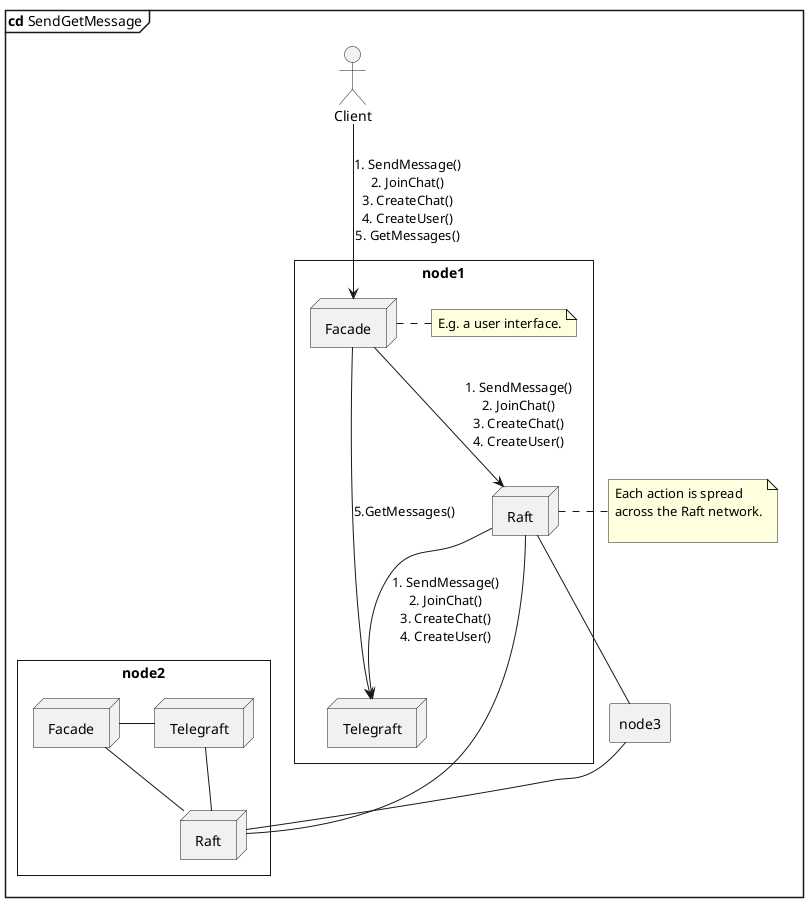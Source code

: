 @startuml SendGetMessage

mainframe **cd** SendGetMessage

skinparam style strictuml
skinparam sequenceMessageAlign direction

actor Client

rectangle node1 {
  node Facade
  note right of Facade {
    E.g. a user interface.
  }
  node Raft
  node Telegraft
}

rectangle node2 {
  node Facade as f
  node Telegraft as t
  node Raft as r
}

rectangle node3

f - t
t -- r
r - f

Client --> Facade: 1. SendMessage()\n2. JoinChat()\n3. CreateChat()\n4. CreateUser()\n5. GetMessages()


Facade --> Raft: 1. SendMessage()\n2. JoinChat()\n3. CreateChat()\n4. CreateUser()
note right of Raft
  Each action is spread
  across the Raft network.

end note
Facade --> Telegraft: 5.GetMessages()

Raft --> Telegraft: 1. SendMessage()\n2. JoinChat()\n3. CreateChat()\n4. CreateUser()
Raft -- r

Raft -- node3
node3 -- r

@enduml